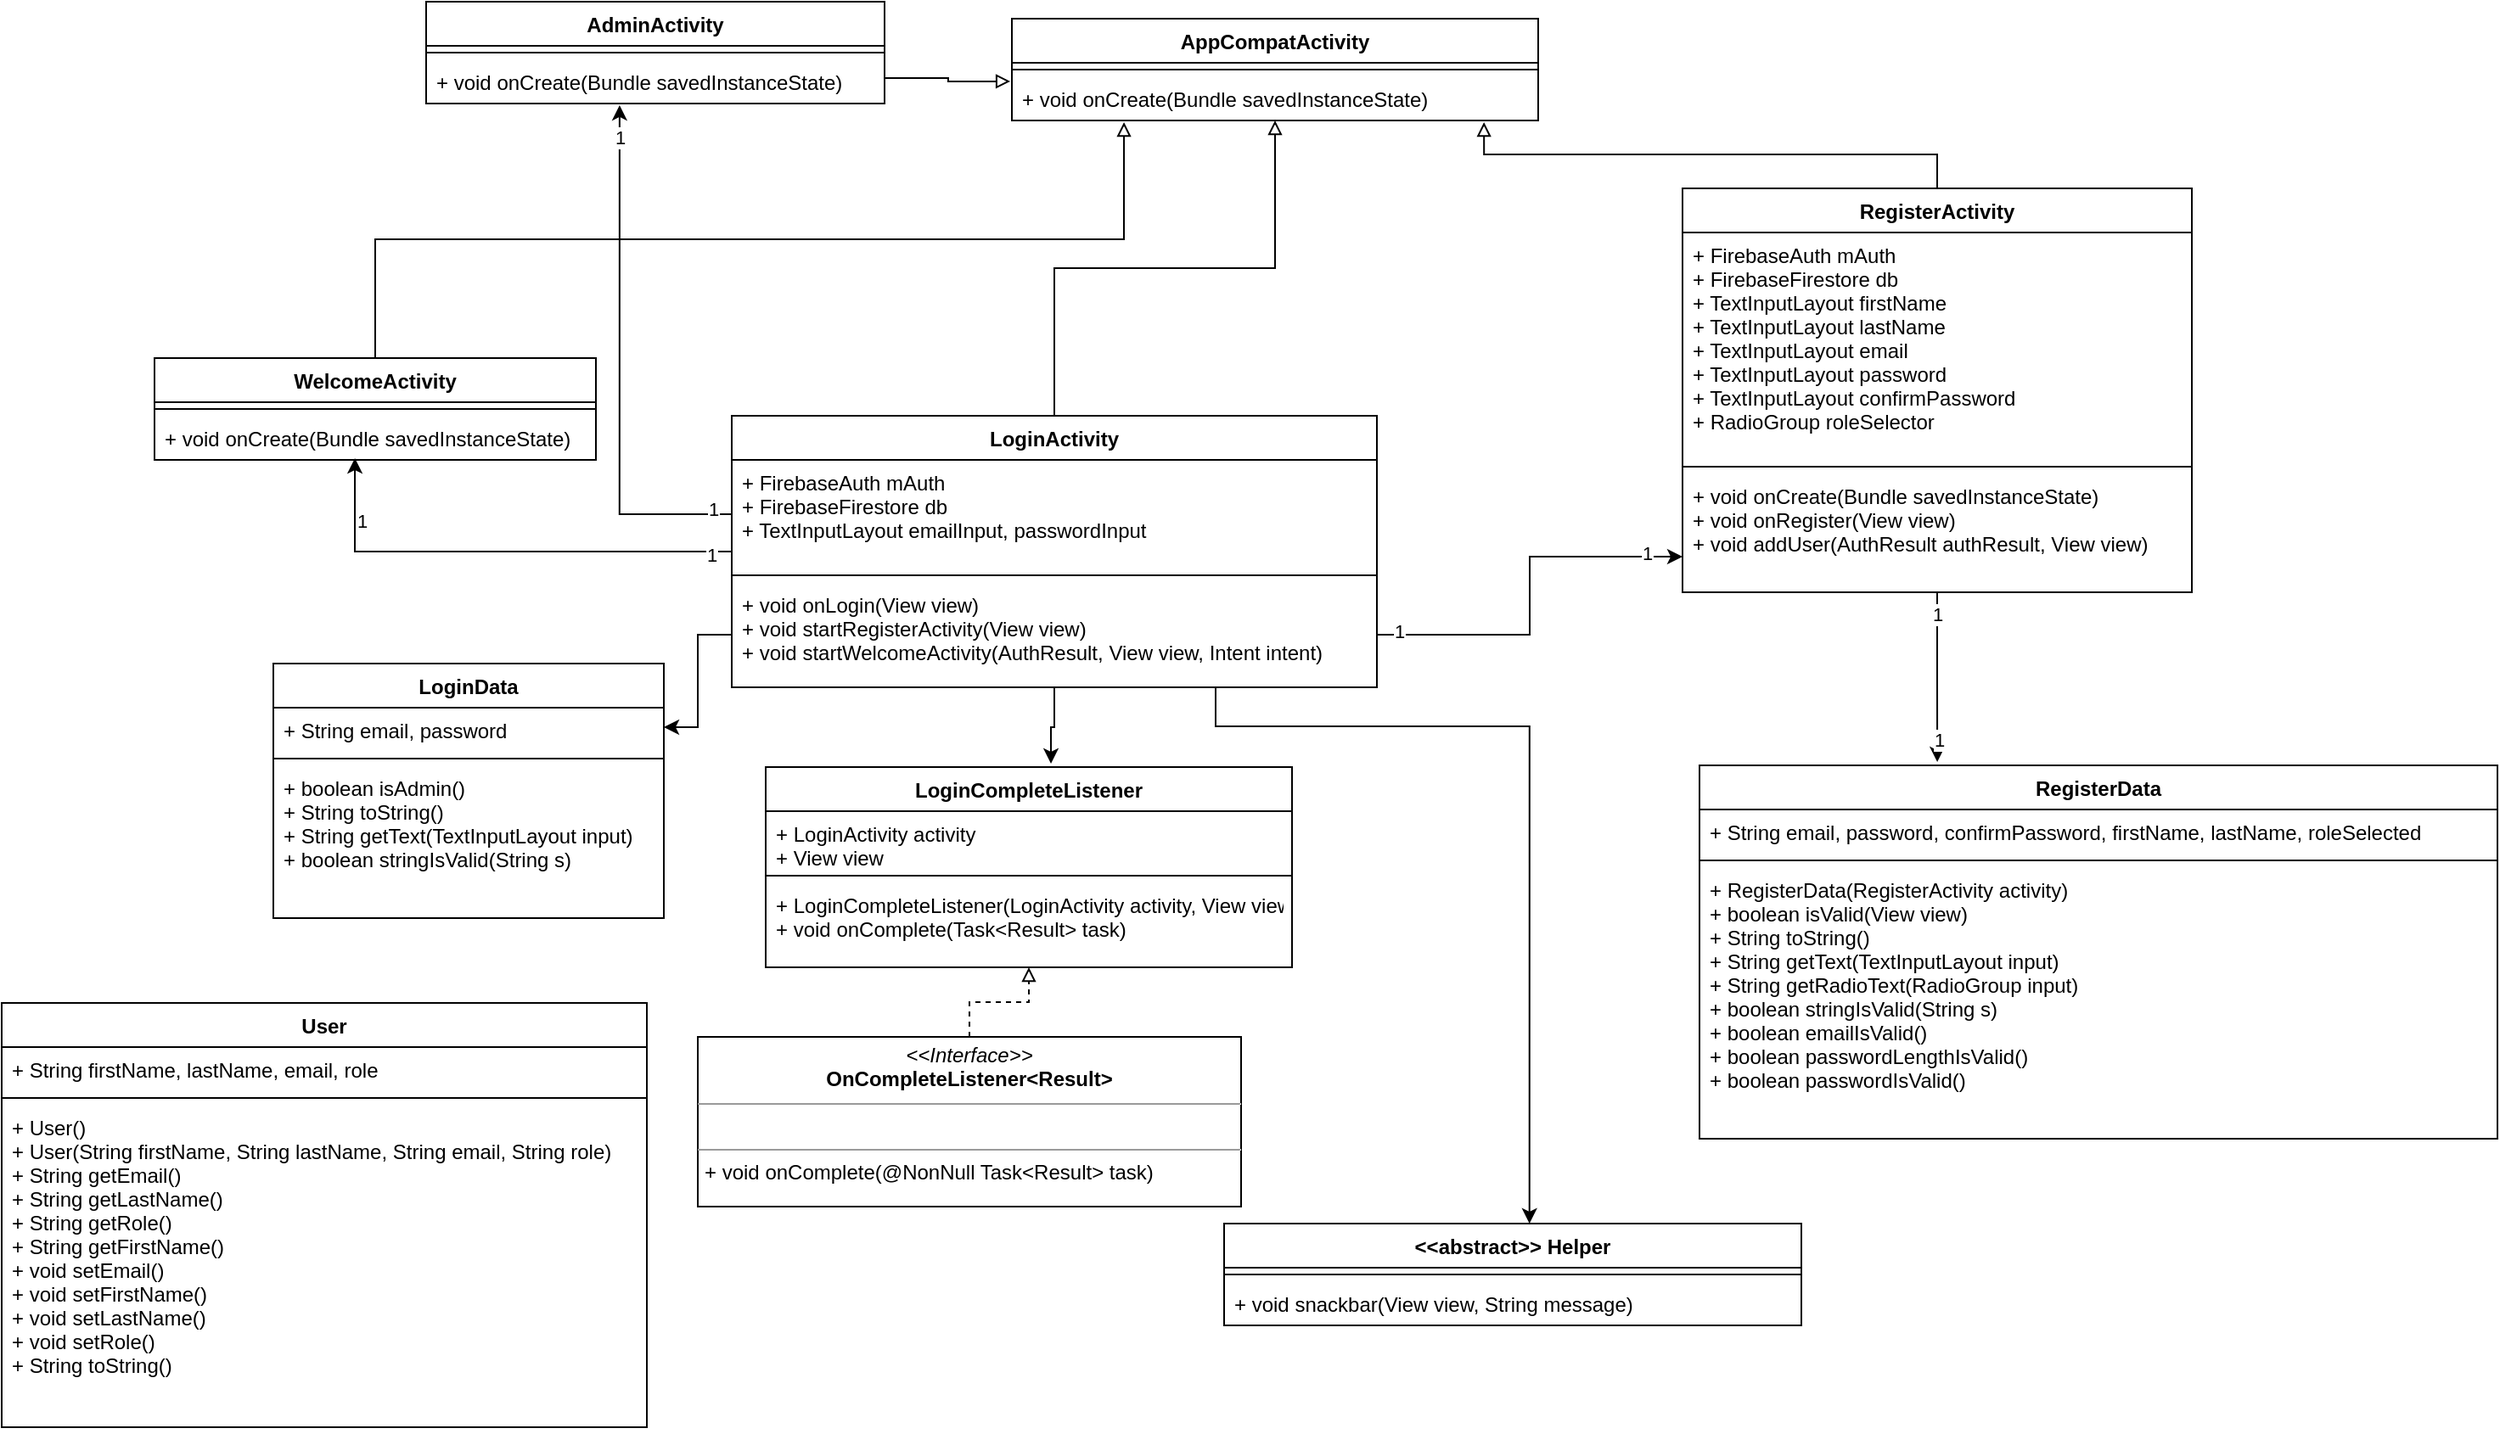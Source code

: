 <mxfile version="13.7.7" type="device"><diagram id="D2HrYbG22YgQxRuIc12b" name="Page-1"><mxGraphModel dx="2272" dy="707" grid="1" gridSize="10" guides="1" tooltips="1" connect="1" arrows="1" fold="1" page="1" pageScale="1" pageWidth="850" pageHeight="1100" math="0" shadow="0"><root><mxCell id="0"/><mxCell id="1" parent="0"/><mxCell id="2SmaiMGKHxrKWZdt_lJY-2" value="AppCompatActivity" style="swimlane;fontStyle=1;align=center;verticalAlign=top;childLayout=stackLayout;horizontal=1;startSize=26;horizontalStack=0;resizeParent=1;resizeParentMax=0;resizeLast=0;collapsible=1;marginBottom=0;" parent="1" vertex="1"><mxGeometry x="345" y="50" width="310" height="60" as="geometry"/></mxCell><mxCell id="2SmaiMGKHxrKWZdt_lJY-4" value="" style="line;strokeWidth=1;fillColor=none;align=left;verticalAlign=middle;spacingTop=-1;spacingLeft=3;spacingRight=3;rotatable=0;labelPosition=right;points=[];portConstraint=eastwest;" parent="2SmaiMGKHxrKWZdt_lJY-2" vertex="1"><mxGeometry y="26" width="310" height="8" as="geometry"/></mxCell><mxCell id="2SmaiMGKHxrKWZdt_lJY-5" value="+ void onCreate(Bundle savedInstanceState)" style="text;strokeColor=none;fillColor=none;align=left;verticalAlign=top;spacingLeft=4;spacingRight=4;overflow=hidden;rotatable=0;points=[[0,0.5],[1,0.5]];portConstraint=eastwest;" parent="2SmaiMGKHxrKWZdt_lJY-2" vertex="1"><mxGeometry y="34" width="310" height="26" as="geometry"/></mxCell><mxCell id="2SmaiMGKHxrKWZdt_lJY-30" style="edgeStyle=orthogonalEdgeStyle;rounded=0;orthogonalLoop=1;jettySize=auto;html=1;entryX=0.5;entryY=1;entryDx=0;entryDy=0;endArrow=block;endFill=0;dashed=1;" parent="1" source="2SmaiMGKHxrKWZdt_lJY-29" target="BWhEAun63Gupic3MjZ6a-22" edge="1"><mxGeometry relative="1" as="geometry"/></mxCell><mxCell id="2SmaiMGKHxrKWZdt_lJY-29" value="&lt;p style=&quot;margin: 0px ; margin-top: 4px ; text-align: center&quot;&gt;&lt;i&gt;&amp;lt;&amp;lt;Interface&amp;gt;&amp;gt;&lt;/i&gt;&lt;br&gt;&lt;b&gt;OnCompleteListener&amp;lt;Result&amp;gt;&lt;/b&gt;&lt;/p&gt;&lt;hr size=&quot;1&quot;&gt;&lt;br&gt;&lt;hr size=&quot;1&quot;&gt;&lt;p style=&quot;margin: 0px ; margin-left: 4px&quot;&gt;+ void onComplete(@NonNull Task&amp;lt;Result&amp;gt; task)&lt;br&gt;&lt;br&gt;&lt;/p&gt;" style="verticalAlign=top;align=left;overflow=fill;fontSize=12;fontFamily=Helvetica;html=1;" parent="1" vertex="1"><mxGeometry x="160" y="650" width="320" height="100" as="geometry"/></mxCell><mxCell id="XRfNM3cOKz3B6UaUAQm8-3" style="edgeStyle=orthogonalEdgeStyle;rounded=0;orthogonalLoop=1;jettySize=auto;html=1;exitX=0;exitY=0.5;exitDx=0;exitDy=0;entryX=0.454;entryY=0.962;entryDx=0;entryDy=0;entryPerimeter=0;" edge="1" parent="1" source="BWhEAun63Gupic3MjZ6a-26" target="BWhEAun63Gupic3MjZ6a-41"><mxGeometry relative="1" as="geometry"/></mxCell><mxCell id="XRfNM3cOKz3B6UaUAQm8-40" value="1" style="edgeLabel;html=1;align=center;verticalAlign=middle;resizable=0;points=[];" vertex="1" connectable="0" parent="XRfNM3cOKz3B6UaUAQm8-3"><mxGeometry x="-0.913" y="2" relative="1" as="geometry"><mxPoint as="offset"/></mxGeometry></mxCell><mxCell id="XRfNM3cOKz3B6UaUAQm8-41" value="1" style="edgeLabel;html=1;align=center;verticalAlign=middle;resizable=0;points=[];" vertex="1" connectable="0" parent="XRfNM3cOKz3B6UaUAQm8-3"><mxGeometry x="0.574" y="-18" relative="1" as="geometry"><mxPoint as="offset"/></mxGeometry></mxCell><mxCell id="XRfNM3cOKz3B6UaUAQm8-29" style="edgeStyle=orthogonalEdgeStyle;rounded=0;orthogonalLoop=1;jettySize=auto;html=1;exitX=0.5;exitY=0;exitDx=0;exitDy=0;endArrow=block;endFill=0;entryX=0.213;entryY=1.038;entryDx=0;entryDy=0;entryPerimeter=0;" edge="1" parent="1" source="BWhEAun63Gupic3MjZ6a-38" target="2SmaiMGKHxrKWZdt_lJY-5"><mxGeometry relative="1" as="geometry"><mxPoint x="410" y="120" as="targetPoint"/></mxGeometry></mxCell><mxCell id="BWhEAun63Gupic3MjZ6a-38" value="WelcomeActivity" style="swimlane;fontStyle=1;align=center;verticalAlign=top;childLayout=stackLayout;horizontal=1;startSize=26;horizontalStack=0;resizeParent=1;resizeParentMax=0;resizeLast=0;collapsible=1;marginBottom=0;rounded=0;" parent="1" vertex="1"><mxGeometry x="-160" y="250" width="260" height="60" as="geometry"/></mxCell><mxCell id="BWhEAun63Gupic3MjZ6a-40" value="" style="line;strokeWidth=1;fillColor=none;align=left;verticalAlign=middle;spacingTop=-1;spacingLeft=3;spacingRight=3;rotatable=0;labelPosition=right;points=[];portConstraint=eastwest;" parent="BWhEAun63Gupic3MjZ6a-38" vertex="1"><mxGeometry y="26" width="260" height="8" as="geometry"/></mxCell><mxCell id="BWhEAun63Gupic3MjZ6a-41" value="+ void onCreate(Bundle savedInstanceState)" style="text;strokeColor=none;fillColor=none;align=left;verticalAlign=top;spacingLeft=4;spacingRight=4;overflow=hidden;rotatable=0;points=[[0,0.5],[1,0.5]];portConstraint=eastwest;" parent="BWhEAun63Gupic3MjZ6a-38" vertex="1"><mxGeometry y="34" width="260" height="26" as="geometry"/></mxCell><mxCell id="XRfNM3cOKz3B6UaUAQm8-4" style="edgeStyle=orthogonalEdgeStyle;rounded=0;orthogonalLoop=1;jettySize=auto;html=1;exitX=1;exitY=0.5;exitDx=0;exitDy=0;entryX=0;entryY=0.7;entryDx=0;entryDy=0;entryPerimeter=0;" edge="1" parent="1" source="BWhEAun63Gupic3MjZ6a-29" target="BWhEAun63Gupic3MjZ6a-37"><mxGeometry relative="1" as="geometry"/></mxCell><mxCell id="XRfNM3cOKz3B6UaUAQm8-36" value="1" style="edgeLabel;html=1;align=center;verticalAlign=middle;resizable=0;points=[];" vertex="1" connectable="0" parent="XRfNM3cOKz3B6UaUAQm8-4"><mxGeometry x="0.814" y="2" relative="1" as="geometry"><mxPoint as="offset"/></mxGeometry></mxCell><mxCell id="XRfNM3cOKz3B6UaUAQm8-37" value="1" style="edgeLabel;html=1;align=center;verticalAlign=middle;resizable=0;points=[];" vertex="1" connectable="0" parent="XRfNM3cOKz3B6UaUAQm8-4"><mxGeometry x="-0.885" y="2" relative="1" as="geometry"><mxPoint as="offset"/></mxGeometry></mxCell><mxCell id="XRfNM3cOKz3B6UaUAQm8-6" style="edgeStyle=orthogonalEdgeStyle;rounded=0;orthogonalLoop=1;jettySize=auto;html=1;exitX=0;exitY=0.5;exitDx=0;exitDy=0;entryX=0.422;entryY=1.038;entryDx=0;entryDy=0;entryPerimeter=0;" edge="1" parent="1" source="BWhEAun63Gupic3MjZ6a-27" target="BWhEAun63Gupic3MjZ6a-17"><mxGeometry relative="1" as="geometry"/></mxCell><mxCell id="XRfNM3cOKz3B6UaUAQm8-42" value="1" style="edgeLabel;html=1;align=center;verticalAlign=middle;resizable=0;points=[];" vertex="1" connectable="0" parent="XRfNM3cOKz3B6UaUAQm8-6"><mxGeometry x="0.876" relative="1" as="geometry"><mxPoint as="offset"/></mxGeometry></mxCell><mxCell id="XRfNM3cOKz3B6UaUAQm8-43" value="1" style="edgeLabel;html=1;align=center;verticalAlign=middle;resizable=0;points=[];" vertex="1" connectable="0" parent="XRfNM3cOKz3B6UaUAQm8-6"><mxGeometry x="-0.928" y="-3" relative="1" as="geometry"><mxPoint as="offset"/></mxGeometry></mxCell><mxCell id="BWhEAun63Gupic3MjZ6a-30" value="LoginData" style="swimlane;fontStyle=1;align=center;verticalAlign=top;childLayout=stackLayout;horizontal=1;startSize=26;horizontalStack=0;resizeParent=1;resizeParentMax=0;resizeLast=0;collapsible=1;marginBottom=0;" parent="1" vertex="1"><mxGeometry x="-90" y="430" width="230" height="150" as="geometry"/></mxCell><mxCell id="BWhEAun63Gupic3MjZ6a-31" value="+ String email, password" style="text;strokeColor=none;fillColor=none;align=left;verticalAlign=top;spacingLeft=4;spacingRight=4;overflow=hidden;rotatable=0;points=[[0,0.5],[1,0.5]];portConstraint=eastwest;" parent="BWhEAun63Gupic3MjZ6a-30" vertex="1"><mxGeometry y="26" width="230" height="26" as="geometry"/></mxCell><mxCell id="BWhEAun63Gupic3MjZ6a-32" value="" style="line;strokeWidth=1;fillColor=none;align=left;verticalAlign=middle;spacingTop=-1;spacingLeft=3;spacingRight=3;rotatable=0;labelPosition=right;points=[];portConstraint=eastwest;" parent="BWhEAun63Gupic3MjZ6a-30" vertex="1"><mxGeometry y="52" width="230" height="8" as="geometry"/></mxCell><mxCell id="BWhEAun63Gupic3MjZ6a-33" value="+ boolean isAdmin()&#xA;+ String toString()&#xA;+ String getText(TextInputLayout input)&#xA;+ boolean stringIsValid(String s)&#xA;&#xA;" style="text;strokeColor=none;fillColor=none;align=left;verticalAlign=top;spacingLeft=4;spacingRight=4;overflow=hidden;rotatable=0;points=[[0,0.5],[1,0.5]];portConstraint=eastwest;" parent="BWhEAun63Gupic3MjZ6a-30" vertex="1"><mxGeometry y="60" width="230" height="90" as="geometry"/></mxCell><mxCell id="XRfNM3cOKz3B6UaUAQm8-21" style="edgeStyle=orthogonalEdgeStyle;rounded=0;orthogonalLoop=1;jettySize=auto;html=1;exitX=0.5;exitY=1;exitDx=0;exitDy=0;entryX=0.542;entryY=-0.017;entryDx=0;entryDy=0;entryPerimeter=0;" edge="1" parent="1" source="BWhEAun63Gupic3MjZ6a-26" target="BWhEAun63Gupic3MjZ6a-22"><mxGeometry relative="1" as="geometry"/></mxCell><mxCell id="XRfNM3cOKz3B6UaUAQm8-23" style="edgeStyle=orthogonalEdgeStyle;rounded=0;orthogonalLoop=1;jettySize=auto;html=1;exitX=0.75;exitY=1;exitDx=0;exitDy=0;entryX=0.529;entryY=0;entryDx=0;entryDy=0;entryPerimeter=0;" edge="1" parent="1" source="BWhEAun63Gupic3MjZ6a-26" target="BWhEAun63Gupic3MjZ6a-18"><mxGeometry relative="1" as="geometry"><mxPoint x="650" y="490" as="targetPoint"/><Array as="points"><mxPoint x="465" y="467"/><mxPoint x="650" y="467"/></Array></mxGeometry></mxCell><mxCell id="XRfNM3cOKz3B6UaUAQm8-28" style="edgeStyle=orthogonalEdgeStyle;rounded=0;orthogonalLoop=1;jettySize=auto;html=1;exitX=0.5;exitY=0;exitDx=0;exitDy=0;entryX=0.5;entryY=1;entryDx=0;entryDy=0;endArrow=block;endFill=0;" edge="1" parent="1" source="BWhEAun63Gupic3MjZ6a-26" target="2SmaiMGKHxrKWZdt_lJY-2"><mxGeometry relative="1" as="geometry"/></mxCell><mxCell id="BWhEAun63Gupic3MjZ6a-26" value="LoginActivity" style="swimlane;fontStyle=1;align=center;verticalAlign=top;childLayout=stackLayout;horizontal=1;startSize=26;horizontalStack=0;resizeParent=1;resizeParentMax=0;resizeLast=0;collapsible=1;marginBottom=0;" parent="1" vertex="1"><mxGeometry x="180" y="284" width="380" height="160" as="geometry"/></mxCell><mxCell id="BWhEAun63Gupic3MjZ6a-27" value="+ FirebaseAuth mAuth&#xA;+ FirebaseFirestore db&#xA;+ TextInputLayout emailInput, passwordInput&#xA;&#xA;&#xA;&#xA;" style="text;strokeColor=none;fillColor=none;align=left;verticalAlign=top;spacingLeft=4;spacingRight=4;overflow=hidden;rotatable=0;points=[[0,0.5],[1,0.5]];portConstraint=eastwest;" parent="BWhEAun63Gupic3MjZ6a-26" vertex="1"><mxGeometry y="26" width="380" height="64" as="geometry"/></mxCell><mxCell id="BWhEAun63Gupic3MjZ6a-28" value="" style="line;strokeWidth=1;fillColor=none;align=left;verticalAlign=middle;spacingTop=-1;spacingLeft=3;spacingRight=3;rotatable=0;labelPosition=right;points=[];portConstraint=eastwest;" parent="BWhEAun63Gupic3MjZ6a-26" vertex="1"><mxGeometry y="90" width="380" height="8" as="geometry"/></mxCell><mxCell id="BWhEAun63Gupic3MjZ6a-29" value="+ void onLogin(View view)&#xA;+ void startRegisterActivity(View view)&#xA;+ void startWelcomeActivity(AuthResult, View view, Intent intent)&#xA;" style="text;strokeColor=none;fillColor=none;align=left;verticalAlign=top;spacingLeft=4;spacingRight=4;overflow=hidden;rotatable=0;points=[[0,0.5],[1,0.5]];portConstraint=eastwest;" parent="BWhEAun63Gupic3MjZ6a-26" vertex="1"><mxGeometry y="98" width="380" height="62" as="geometry"/></mxCell><mxCell id="XRfNM3cOKz3B6UaUAQm8-31" style="edgeStyle=orthogonalEdgeStyle;rounded=0;orthogonalLoop=1;jettySize=auto;html=1;exitX=1;exitY=0.75;exitDx=0;exitDy=0;entryX=-0.003;entryY=0.115;entryDx=0;entryDy=0;entryPerimeter=0;endArrow=block;endFill=0;" edge="1" parent="1" source="BWhEAun63Gupic3MjZ6a-14" target="2SmaiMGKHxrKWZdt_lJY-5"><mxGeometry relative="1" as="geometry"/></mxCell><mxCell id="BWhEAun63Gupic3MjZ6a-14" value="AdminActivity" style="swimlane;fontStyle=1;align=center;verticalAlign=top;childLayout=stackLayout;horizontal=1;startSize=26;horizontalStack=0;resizeParent=1;resizeParentMax=0;resizeLast=0;collapsible=1;marginBottom=0;" parent="1" vertex="1"><mxGeometry y="40" width="270" height="60" as="geometry"/></mxCell><mxCell id="BWhEAun63Gupic3MjZ6a-16" value="" style="line;strokeWidth=1;fillColor=none;align=left;verticalAlign=middle;spacingTop=-1;spacingLeft=3;spacingRight=3;rotatable=0;labelPosition=right;points=[];portConstraint=eastwest;" parent="BWhEAun63Gupic3MjZ6a-14" vertex="1"><mxGeometry y="26" width="270" height="8" as="geometry"/></mxCell><mxCell id="BWhEAun63Gupic3MjZ6a-17" value="+ void onCreate(Bundle savedInstanceState)" style="text;strokeColor=none;fillColor=none;align=left;verticalAlign=top;spacingLeft=4;spacingRight=4;overflow=hidden;rotatable=0;points=[[0,0.5],[1,0.5]];portConstraint=eastwest;" parent="BWhEAun63Gupic3MjZ6a-14" vertex="1"><mxGeometry y="34" width="270" height="26" as="geometry"/></mxCell><mxCell id="XRfNM3cOKz3B6UaUAQm8-15" value="User" style="swimlane;fontStyle=1;align=center;verticalAlign=top;childLayout=stackLayout;horizontal=1;startSize=26;horizontalStack=0;resizeParent=1;resizeParentMax=0;resizeLast=0;collapsible=1;marginBottom=0;" vertex="1" parent="1"><mxGeometry x="-250" y="630" width="380" height="250" as="geometry"/></mxCell><mxCell id="XRfNM3cOKz3B6UaUAQm8-16" value="+ String firstName, lastName, email, role" style="text;strokeColor=none;fillColor=none;align=left;verticalAlign=top;spacingLeft=4;spacingRight=4;overflow=hidden;rotatable=0;points=[[0,0.5],[1,0.5]];portConstraint=eastwest;" vertex="1" parent="XRfNM3cOKz3B6UaUAQm8-15"><mxGeometry y="26" width="380" height="26" as="geometry"/></mxCell><mxCell id="XRfNM3cOKz3B6UaUAQm8-17" value="" style="line;strokeWidth=1;fillColor=none;align=left;verticalAlign=middle;spacingTop=-1;spacingLeft=3;spacingRight=3;rotatable=0;labelPosition=right;points=[];portConstraint=eastwest;" vertex="1" parent="XRfNM3cOKz3B6UaUAQm8-15"><mxGeometry y="52" width="380" height="8" as="geometry"/></mxCell><mxCell id="XRfNM3cOKz3B6UaUAQm8-18" value="+ User()&#xA;+ User(String firstName, String lastName, String email, String role)&#xA;+ String getEmail()&#xA;+ String getLastName()&#xA;+ String getRole()&#xA;+ String getFirstName()&#xA;+ void setEmail()&#xA;+ void setFirstName()&#xA;+ void setLastName() &#xA;+ void setRole()&#xA;+ String toString()&#xA;&#xA;" style="text;strokeColor=none;fillColor=none;align=left;verticalAlign=top;spacingLeft=4;spacingRight=4;overflow=hidden;rotatable=0;points=[[0,0.5],[1,0.5]];portConstraint=eastwest;" vertex="1" parent="XRfNM3cOKz3B6UaUAQm8-15"><mxGeometry y="60" width="380" height="190" as="geometry"/></mxCell><mxCell id="XRfNM3cOKz3B6UaUAQm8-10" value="RegisterData" style="swimlane;fontStyle=1;align=center;verticalAlign=top;childLayout=stackLayout;horizontal=1;startSize=26;horizontalStack=0;resizeParent=1;resizeParentMax=0;resizeLast=0;collapsible=1;marginBottom=0;" vertex="1" parent="1"><mxGeometry x="750" y="490" width="470" height="220" as="geometry"/></mxCell><mxCell id="XRfNM3cOKz3B6UaUAQm8-11" value="+ String email, password, confirmPassword, firstName, lastName, roleSelected" style="text;strokeColor=none;fillColor=none;align=left;verticalAlign=top;spacingLeft=4;spacingRight=4;overflow=hidden;rotatable=0;points=[[0,0.5],[1,0.5]];portConstraint=eastwest;" vertex="1" parent="XRfNM3cOKz3B6UaUAQm8-10"><mxGeometry y="26" width="470" height="26" as="geometry"/></mxCell><mxCell id="XRfNM3cOKz3B6UaUAQm8-12" value="" style="line;strokeWidth=1;fillColor=none;align=left;verticalAlign=middle;spacingTop=-1;spacingLeft=3;spacingRight=3;rotatable=0;labelPosition=right;points=[];portConstraint=eastwest;" vertex="1" parent="XRfNM3cOKz3B6UaUAQm8-10"><mxGeometry y="52" width="470" height="8" as="geometry"/></mxCell><mxCell id="XRfNM3cOKz3B6UaUAQm8-13" value="+ RegisterData(RegisterActivity activity) &#xA;+ boolean isValid(View view)&#xA;+ String toString()&#xA;+ String getText(TextInputLayout input)&#xA;+ String getRadioText(RadioGroup input)&#xA;+ boolean stringIsValid(String s)&#xA;+ boolean emailIsValid()&#xA;+ boolean passwordLengthIsValid()&#xA;+ boolean passwordIsValid()&#xA;&#xA;" style="text;strokeColor=none;fillColor=none;align=left;verticalAlign=top;spacingLeft=4;spacingRight=4;overflow=hidden;rotatable=0;points=[[0,0.5],[1,0.5]];portConstraint=eastwest;" vertex="1" parent="XRfNM3cOKz3B6UaUAQm8-10"><mxGeometry y="60" width="470" height="160" as="geometry"/></mxCell><mxCell id="BWhEAun63Gupic3MjZ6a-18" value="&lt;&lt;abstract&gt;&gt; Helper&#xA;" style="swimlane;fontStyle=1;align=center;verticalAlign=top;childLayout=stackLayout;horizontal=1;startSize=26;horizontalStack=0;resizeParent=1;resizeParentMax=0;resizeLast=0;collapsible=1;marginBottom=0;" parent="1" vertex="1"><mxGeometry x="470" y="760" width="340" height="60" as="geometry"/></mxCell><mxCell id="BWhEAun63Gupic3MjZ6a-20" value="" style="line;strokeWidth=1;fillColor=none;align=left;verticalAlign=middle;spacingTop=-1;spacingLeft=3;spacingRight=3;rotatable=0;labelPosition=right;points=[];portConstraint=eastwest;" parent="BWhEAun63Gupic3MjZ6a-18" vertex="1"><mxGeometry y="26" width="340" height="8" as="geometry"/></mxCell><mxCell id="BWhEAun63Gupic3MjZ6a-21" value="+ void snackbar(View view, String message)" style="text;strokeColor=none;fillColor=none;align=left;verticalAlign=top;spacingLeft=4;spacingRight=4;overflow=hidden;rotatable=0;points=[[0,0.5],[1,0.5]];portConstraint=eastwest;" parent="BWhEAun63Gupic3MjZ6a-18" vertex="1"><mxGeometry y="34" width="340" height="26" as="geometry"/></mxCell><mxCell id="BWhEAun63Gupic3MjZ6a-22" value="LoginCompleteListener" style="swimlane;fontStyle=1;align=center;verticalAlign=top;childLayout=stackLayout;horizontal=1;startSize=26;horizontalStack=0;resizeParent=1;resizeParentMax=0;resizeLast=0;collapsible=1;marginBottom=0;" parent="1" vertex="1"><mxGeometry x="200" y="491" width="310" height="118" as="geometry"/></mxCell><mxCell id="BWhEAun63Gupic3MjZ6a-23" value="+ LoginActivity activity&#xA;+ View view&#xA;" style="text;strokeColor=none;fillColor=none;align=left;verticalAlign=top;spacingLeft=4;spacingRight=4;overflow=hidden;rotatable=0;points=[[0,0.5],[1,0.5]];portConstraint=eastwest;" parent="BWhEAun63Gupic3MjZ6a-22" vertex="1"><mxGeometry y="26" width="310" height="34" as="geometry"/></mxCell><mxCell id="BWhEAun63Gupic3MjZ6a-24" value="" style="line;strokeWidth=1;fillColor=none;align=left;verticalAlign=middle;spacingTop=-1;spacingLeft=3;spacingRight=3;rotatable=0;labelPosition=right;points=[];portConstraint=eastwest;" parent="BWhEAun63Gupic3MjZ6a-22" vertex="1"><mxGeometry y="60" width="310" height="8" as="geometry"/></mxCell><mxCell id="BWhEAun63Gupic3MjZ6a-25" value="+ LoginCompleteListener(LoginActivity activity, View view)&#xA;+ void onComplete(Task&lt;Result&gt; task)&#xA;" style="text;strokeColor=none;fillColor=none;align=left;verticalAlign=top;spacingLeft=4;spacingRight=4;overflow=hidden;rotatable=0;points=[[0,0.5],[1,0.5]];portConstraint=eastwest;" parent="BWhEAun63Gupic3MjZ6a-22" vertex="1"><mxGeometry y="68" width="310" height="50" as="geometry"/></mxCell><mxCell id="XRfNM3cOKz3B6UaUAQm8-30" style="edgeStyle=orthogonalEdgeStyle;rounded=0;orthogonalLoop=1;jettySize=auto;html=1;exitX=0.5;exitY=0;exitDx=0;exitDy=0;entryX=0.897;entryY=1.038;entryDx=0;entryDy=0;entryPerimeter=0;endArrow=block;endFill=0;" edge="1" parent="1" source="BWhEAun63Gupic3MjZ6a-34" target="2SmaiMGKHxrKWZdt_lJY-5"><mxGeometry relative="1" as="geometry"/></mxCell><mxCell id="XRfNM3cOKz3B6UaUAQm8-32" style="edgeStyle=orthogonalEdgeStyle;rounded=0;orthogonalLoop=1;jettySize=auto;html=1;exitX=0.5;exitY=1;exitDx=0;exitDy=0;entryX=0.298;entryY=-0.009;entryDx=0;entryDy=0;entryPerimeter=0;endArrow=classic;endFill=1;" edge="1" parent="1" source="BWhEAun63Gupic3MjZ6a-34" target="XRfNM3cOKz3B6UaUAQm8-10"><mxGeometry relative="1" as="geometry"/></mxCell><mxCell id="XRfNM3cOKz3B6UaUAQm8-38" value="1" style="edgeLabel;html=1;align=center;verticalAlign=middle;resizable=0;points=[];" vertex="1" connectable="0" parent="XRfNM3cOKz3B6UaUAQm8-32"><mxGeometry x="0.76" y="1" relative="1" as="geometry"><mxPoint y="-1" as="offset"/></mxGeometry></mxCell><mxCell id="XRfNM3cOKz3B6UaUAQm8-39" value="1" style="edgeLabel;html=1;align=center;verticalAlign=middle;resizable=0;points=[];" vertex="1" connectable="0" parent="XRfNM3cOKz3B6UaUAQm8-32"><mxGeometry x="-0.74" relative="1" as="geometry"><mxPoint as="offset"/></mxGeometry></mxCell><mxCell id="BWhEAun63Gupic3MjZ6a-34" value="RegisterActivity&#xA;" style="swimlane;fontStyle=1;align=center;verticalAlign=top;childLayout=stackLayout;horizontal=1;startSize=26;horizontalStack=0;resizeParent=1;resizeParentMax=0;resizeLast=0;collapsible=1;marginBottom=0;" parent="1" vertex="1"><mxGeometry x="740" y="150" width="300" height="238" as="geometry"/></mxCell><mxCell id="BWhEAun63Gupic3MjZ6a-35" value="+ FirebaseAuth mAuth&#xA;+ FirebaseFirestore db&#xA;+ TextInputLayout firstName&#xA;+ TextInputLayout lastName&#xA;+ TextInputLayout email&#xA;+ TextInputLayout password&#xA;+ TextInputLayout confirmPassword&#xA;+ RadioGroup roleSelector&#xA;&#xA;" style="text;strokeColor=none;fillColor=none;align=left;verticalAlign=top;spacingLeft=4;spacingRight=4;overflow=hidden;rotatable=0;points=[[0,0.5],[1,0.5]];portConstraint=eastwest;" parent="BWhEAun63Gupic3MjZ6a-34" vertex="1"><mxGeometry y="26" width="300" height="134" as="geometry"/></mxCell><mxCell id="BWhEAun63Gupic3MjZ6a-36" value="" style="line;strokeWidth=1;fillColor=none;align=left;verticalAlign=middle;spacingTop=-1;spacingLeft=3;spacingRight=3;rotatable=0;labelPosition=right;points=[];portConstraint=eastwest;" parent="BWhEAun63Gupic3MjZ6a-34" vertex="1"><mxGeometry y="160" width="300" height="8" as="geometry"/></mxCell><mxCell id="BWhEAun63Gupic3MjZ6a-37" value="+ void onCreate(Bundle savedInstanceState)&#xA;+ void onRegister(View view)&#xA;+ void addUser(AuthResult authResult, View view)&#xA;" style="text;strokeColor=none;fillColor=none;align=left;verticalAlign=top;spacingLeft=4;spacingRight=4;overflow=hidden;rotatable=0;points=[[0,0.5],[1,0.5]];portConstraint=eastwest;" parent="BWhEAun63Gupic3MjZ6a-34" vertex="1"><mxGeometry y="168" width="300" height="70" as="geometry"/></mxCell><mxCell id="XRfNM3cOKz3B6UaUAQm8-46" style="edgeStyle=orthogonalEdgeStyle;rounded=0;orthogonalLoop=1;jettySize=auto;html=1;exitX=0;exitY=0.5;exitDx=0;exitDy=0;entryX=1;entryY=0.25;entryDx=0;entryDy=0;endArrow=classic;endFill=1;" edge="1" parent="1" source="BWhEAun63Gupic3MjZ6a-29" target="BWhEAun63Gupic3MjZ6a-30"><mxGeometry relative="1" as="geometry"/></mxCell></root></mxGraphModel></diagram></mxfile>